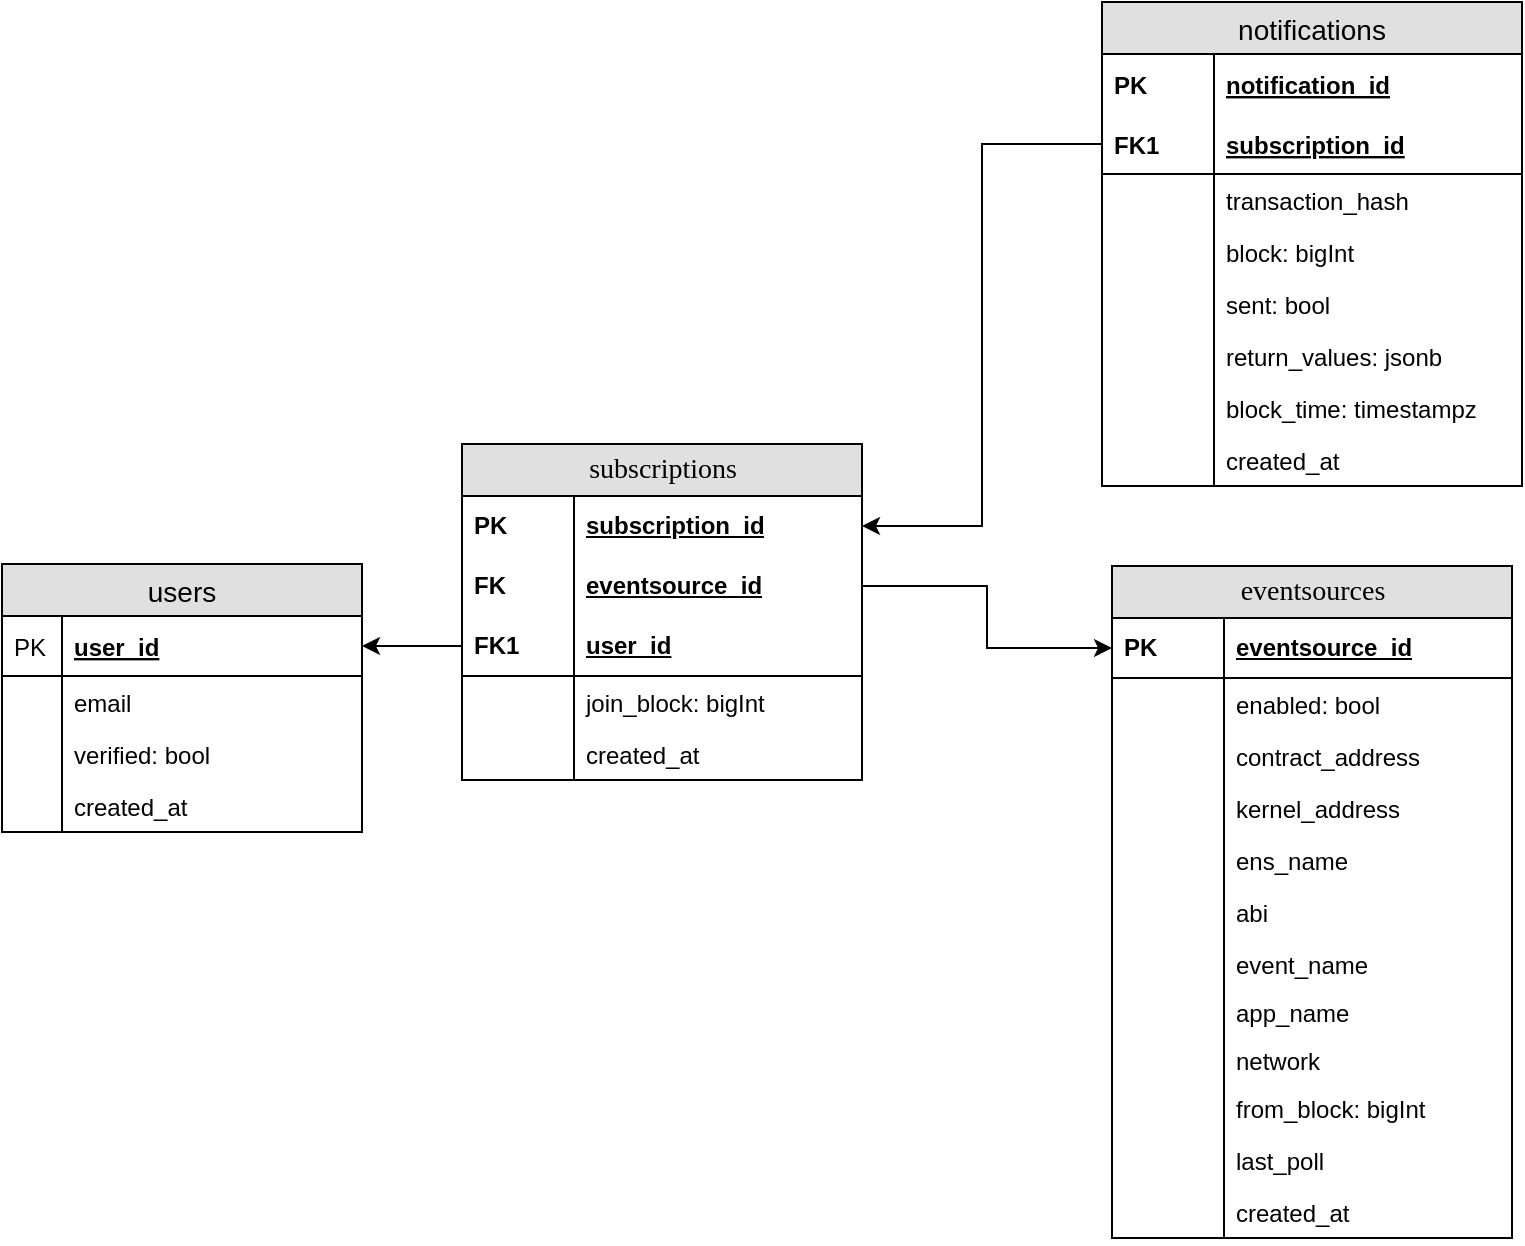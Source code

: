<mxfile version="11.1.2" type="device"><diagram name="Page-1" id="e56a1550-8fbb-45ad-956c-1786394a9013"><mxGraphModel dx="1666" dy="876" grid="1" gridSize="10" guides="1" tooltips="1" connect="1" arrows="1" fold="1" page="1" pageScale="1" pageWidth="1100" pageHeight="850" background="#ffffff" math="0" shadow="0"><root><mxCell id="0"/><mxCell id="1" parent="0"/><mxCell id="2e49270ec7c68f3f-41" value="subscriptions" style="swimlane;html=1;fontStyle=0;childLayout=stackLayout;horizontal=1;startSize=26;fillColor=#e0e0e0;horizontalStack=0;resizeParent=1;resizeLast=0;collapsible=1;marginBottom=0;swimlaneFillColor=#ffffff;align=center;rounded=0;shadow=0;comic=0;labelBackgroundColor=none;strokeColor=#000000;strokeWidth=1;fontFamily=Verdana;fontSize=14;fontColor=#000000;" parent="1" vertex="1"><mxGeometry x="320" y="287" width="200" height="168" as="geometry"/></mxCell><mxCell id="2e49270ec7c68f3f-42" value="subscription_id" style="shape=partialRectangle;top=0;left=0;right=0;bottom=0;html=1;align=left;verticalAlign=middle;fillColor=none;spacingLeft=60;spacingRight=4;whiteSpace=wrap;overflow=hidden;rotatable=0;points=[[0,0.5],[1,0.5]];portConstraint=eastwest;dropTarget=0;fontStyle=5;" parent="2e49270ec7c68f3f-41" vertex="1"><mxGeometry y="26" width="200" height="30" as="geometry"/></mxCell><mxCell id="2e49270ec7c68f3f-43" value="PK" style="shape=partialRectangle;fontStyle=1;top=0;left=0;bottom=0;html=1;fillColor=none;align=left;verticalAlign=middle;spacingLeft=4;spacingRight=4;whiteSpace=wrap;overflow=hidden;rotatable=0;points=[];portConstraint=eastwest;part=1;" parent="2e49270ec7c68f3f-42" vertex="1" connectable="0"><mxGeometry width="56" height="30" as="geometry"/></mxCell><mxCell id="7mUGzCAkFYUGgW1sMYX_-29" value="eventsource_id" style="shape=partialRectangle;top=0;left=0;right=0;bottom=0;html=1;align=left;verticalAlign=middle;fillColor=none;spacingLeft=60;spacingRight=4;whiteSpace=wrap;overflow=hidden;rotatable=0;points=[[0,0.5],[1,0.5]];portConstraint=eastwest;dropTarget=0;fontStyle=5;" parent="2e49270ec7c68f3f-41" vertex="1"><mxGeometry y="56" width="200" height="30" as="geometry"/></mxCell><mxCell id="7mUGzCAkFYUGgW1sMYX_-30" value="FK" style="shape=partialRectangle;fontStyle=1;top=0;left=0;bottom=0;html=1;fillColor=none;align=left;verticalAlign=middle;spacingLeft=4;spacingRight=4;whiteSpace=wrap;overflow=hidden;rotatable=0;points=[];portConstraint=eastwest;part=1;" parent="7mUGzCAkFYUGgW1sMYX_-29" vertex="1" connectable="0"><mxGeometry width="56" height="30" as="geometry"/></mxCell><mxCell id="2e49270ec7c68f3f-44" value="user_id" style="shape=partialRectangle;top=0;left=0;right=0;bottom=1;html=1;align=left;verticalAlign=middle;fillColor=none;spacingLeft=60;spacingRight=4;whiteSpace=wrap;overflow=hidden;rotatable=0;points=[[0,0.5],[1,0.5]];portConstraint=eastwest;dropTarget=0;fontStyle=5;" parent="2e49270ec7c68f3f-41" vertex="1"><mxGeometry y="86" width="200" height="30" as="geometry"/></mxCell><mxCell id="2e49270ec7c68f3f-45" value="FK1" style="shape=partialRectangle;fontStyle=1;top=0;left=0;bottom=0;html=1;fillColor=none;align=left;verticalAlign=middle;spacingLeft=4;spacingRight=4;whiteSpace=wrap;overflow=hidden;rotatable=0;points=[];portConstraint=eastwest;part=1;" parent="2e49270ec7c68f3f-44" vertex="1" connectable="0"><mxGeometry width="56" height="30" as="geometry"/></mxCell><mxCell id="7mUGzCAkFYUGgW1sMYX_-32" value="join_block: bigInt" style="shape=partialRectangle;top=0;left=0;right=0;bottom=0;align=left;verticalAlign=top;fillColor=none;spacingLeft=60;spacingRight=4;overflow=hidden;rotatable=0;points=[[0,0.5],[1,0.5]];portConstraint=eastwest;dropTarget=0;fontSize=12;" parent="2e49270ec7c68f3f-41" vertex="1"><mxGeometry y="116" width="200" height="26" as="geometry"/></mxCell><mxCell id="7mUGzCAkFYUGgW1sMYX_-33" value="" style="shape=partialRectangle;fontStyle=1;top=0;left=0;bottom=0;fillColor=none;align=left;verticalAlign=top;spacingLeft=4;spacingRight=4;overflow=hidden;rotatable=0;points=[];portConstraint=eastwest;part=1;fontSize=12;" parent="7mUGzCAkFYUGgW1sMYX_-32" vertex="1" connectable="0"><mxGeometry width="56" height="26" as="geometry"/></mxCell><mxCell id="ROi_bgyACbAXrc1ZJYdV-1" value="created_at" style="shape=partialRectangle;top=0;left=0;right=0;bottom=0;align=left;verticalAlign=top;fillColor=none;spacingLeft=60;spacingRight=4;overflow=hidden;rotatable=0;points=[[0,0.5],[1,0.5]];portConstraint=eastwest;dropTarget=0;fontSize=12;" parent="2e49270ec7c68f3f-41" vertex="1"><mxGeometry y="142" width="200" height="26" as="geometry"/></mxCell><mxCell id="ROi_bgyACbAXrc1ZJYdV-2" value="" style="shape=partialRectangle;fontStyle=1;top=0;left=0;bottom=0;fillColor=none;align=left;verticalAlign=top;spacingLeft=4;spacingRight=4;overflow=hidden;rotatable=0;points=[];portConstraint=eastwest;part=1;fontSize=12;" parent="ROi_bgyACbAXrc1ZJYdV-1" vertex="1" connectable="0"><mxGeometry width="56" height="26" as="geometry"/></mxCell><mxCell id="et4SiOxtKd-SNqZkhZ1A-27" value="notifications" style="swimlane;fontStyle=0;childLayout=stackLayout;horizontal=1;startSize=26;fillColor=#e0e0e0;horizontalStack=0;resizeParent=1;resizeParentMax=0;resizeLast=0;collapsible=1;marginBottom=0;swimlaneFillColor=#ffffff;align=center;fontSize=14;" parent="1" vertex="1"><mxGeometry x="640" y="66" width="210" height="242" as="geometry"/></mxCell><mxCell id="et4SiOxtKd-SNqZkhZ1A-28" value="notification_id" style="shape=partialRectangle;top=0;left=0;right=0;bottom=0;align=left;verticalAlign=middle;fillColor=none;spacingLeft=60;spacingRight=4;overflow=hidden;rotatable=0;points=[[0,0.5],[1,0.5]];portConstraint=eastwest;dropTarget=0;fontStyle=5;fontSize=12;" parent="et4SiOxtKd-SNqZkhZ1A-27" vertex="1"><mxGeometry y="26" width="210" height="30" as="geometry"/></mxCell><mxCell id="et4SiOxtKd-SNqZkhZ1A-29" value="PK" style="shape=partialRectangle;fontStyle=1;top=0;left=0;bottom=0;fillColor=none;align=left;verticalAlign=middle;spacingLeft=4;spacingRight=4;overflow=hidden;rotatable=0;points=[];portConstraint=eastwest;part=1;fontSize=12;" parent="et4SiOxtKd-SNqZkhZ1A-28" vertex="1" connectable="0"><mxGeometry width="56" height="30" as="geometry"/></mxCell><mxCell id="et4SiOxtKd-SNqZkhZ1A-30" value="subscription_id" style="shape=partialRectangle;top=0;left=0;right=0;bottom=1;align=left;verticalAlign=middle;fillColor=none;spacingLeft=60;spacingRight=4;overflow=hidden;rotatable=0;points=[[0,0.5],[1,0.5]];portConstraint=eastwest;dropTarget=0;fontStyle=5;fontSize=12;" parent="et4SiOxtKd-SNqZkhZ1A-27" vertex="1"><mxGeometry y="56" width="210" height="30" as="geometry"/></mxCell><mxCell id="et4SiOxtKd-SNqZkhZ1A-31" value="FK1" style="shape=partialRectangle;fontStyle=1;top=0;left=0;bottom=0;fillColor=none;align=left;verticalAlign=middle;spacingLeft=4;spacingRight=4;overflow=hidden;rotatable=0;points=[];portConstraint=eastwest;part=1;fontSize=12;" parent="et4SiOxtKd-SNqZkhZ1A-30" vertex="1" connectable="0"><mxGeometry width="56" height="30" as="geometry"/></mxCell><mxCell id="et4SiOxtKd-SNqZkhZ1A-39" value="transaction_hash" style="shape=partialRectangle;top=0;left=0;right=0;bottom=0;align=left;verticalAlign=top;fillColor=none;spacingLeft=60;spacingRight=4;overflow=hidden;rotatable=0;points=[[0,0.5],[1,0.5]];portConstraint=eastwest;dropTarget=0;fontSize=12;" parent="et4SiOxtKd-SNqZkhZ1A-27" vertex="1"><mxGeometry y="86" width="210" height="26" as="geometry"/></mxCell><mxCell id="et4SiOxtKd-SNqZkhZ1A-40" value="" style="shape=partialRectangle;fontStyle=1;top=0;left=0;bottom=0;fillColor=none;align=left;verticalAlign=top;spacingLeft=4;spacingRight=4;overflow=hidden;rotatable=0;points=[];portConstraint=eastwest;part=1;fontSize=12;" parent="et4SiOxtKd-SNqZkhZ1A-39" vertex="1" connectable="0"><mxGeometry width="56" height="26" as="geometry"/></mxCell><mxCell id="et4SiOxtKd-SNqZkhZ1A-32" value="block: bigInt" style="shape=partialRectangle;top=0;left=0;right=0;bottom=0;align=left;verticalAlign=top;fillColor=none;spacingLeft=60;spacingRight=4;overflow=hidden;rotatable=0;points=[[0,0.5],[1,0.5]];portConstraint=eastwest;dropTarget=0;fontSize=12;" parent="et4SiOxtKd-SNqZkhZ1A-27" vertex="1"><mxGeometry y="112" width="210" height="26" as="geometry"/></mxCell><mxCell id="et4SiOxtKd-SNqZkhZ1A-33" value="" style="shape=partialRectangle;top=0;left=0;bottom=0;fillColor=none;align=left;verticalAlign=top;spacingLeft=4;spacingRight=4;overflow=hidden;rotatable=0;points=[];portConstraint=eastwest;part=1;fontSize=12;" parent="et4SiOxtKd-SNqZkhZ1A-32" vertex="1" connectable="0"><mxGeometry width="56" height="26" as="geometry"/></mxCell><mxCell id="et4SiOxtKd-SNqZkhZ1A-41" value="sent: bool" style="shape=partialRectangle;top=0;left=0;right=0;bottom=0;align=left;verticalAlign=top;fillColor=none;spacingLeft=60;spacingRight=4;overflow=hidden;rotatable=0;points=[[0,0.5],[1,0.5]];portConstraint=eastwest;dropTarget=0;fontSize=12;" parent="et4SiOxtKd-SNqZkhZ1A-27" vertex="1"><mxGeometry y="138" width="210" height="26" as="geometry"/></mxCell><mxCell id="et4SiOxtKd-SNqZkhZ1A-42" value="" style="shape=partialRectangle;fontStyle=1;top=0;left=0;bottom=0;fillColor=none;align=left;verticalAlign=top;spacingLeft=4;spacingRight=4;overflow=hidden;rotatable=0;points=[];portConstraint=eastwest;part=1;fontSize=12;" parent="et4SiOxtKd-SNqZkhZ1A-41" vertex="1" connectable="0"><mxGeometry width="56" height="26" as="geometry"/></mxCell><mxCell id="oi-b6aEchut16PTEjvhe-1" value="return_values: jsonb" style="shape=partialRectangle;top=0;left=0;right=0;bottom=0;align=left;verticalAlign=top;fillColor=none;spacingLeft=60;spacingRight=4;overflow=hidden;rotatable=0;points=[[0,0.5],[1,0.5]];portConstraint=eastwest;dropTarget=0;fontSize=12;" parent="et4SiOxtKd-SNqZkhZ1A-27" vertex="1"><mxGeometry y="164" width="210" height="26" as="geometry"/></mxCell><mxCell id="oi-b6aEchut16PTEjvhe-2" value="" style="shape=partialRectangle;fontStyle=1;top=0;left=0;bottom=0;fillColor=none;align=left;verticalAlign=top;spacingLeft=4;spacingRight=4;overflow=hidden;rotatable=0;points=[];portConstraint=eastwest;part=1;fontSize=12;" parent="oi-b6aEchut16PTEjvhe-1" vertex="1" connectable="0"><mxGeometry width="56" height="26" as="geometry"/></mxCell><mxCell id="ROi_bgyACbAXrc1ZJYdV-12" value="block_time: timestampz&#10;" style="shape=partialRectangle;top=0;left=0;right=0;bottom=0;align=left;verticalAlign=top;fillColor=none;spacingLeft=60;spacingRight=4;overflow=hidden;rotatable=0;points=[[0,0.5],[1,0.5]];portConstraint=eastwest;dropTarget=0;fontSize=12;" parent="et4SiOxtKd-SNqZkhZ1A-27" vertex="1"><mxGeometry y="190" width="210" height="26" as="geometry"/></mxCell><mxCell id="ROi_bgyACbAXrc1ZJYdV-13" value="" style="shape=partialRectangle;fontStyle=1;top=0;left=0;bottom=0;fillColor=none;align=left;verticalAlign=top;spacingLeft=4;spacingRight=4;overflow=hidden;rotatable=0;points=[];portConstraint=eastwest;part=1;fontSize=12;" parent="ROi_bgyACbAXrc1ZJYdV-12" vertex="1" connectable="0"><mxGeometry width="56" height="26" as="geometry"/></mxCell><mxCell id="zOaX-7k4tcrEddvPBCO_-24" value="created_at" style="shape=partialRectangle;top=0;left=0;right=0;bottom=0;align=left;verticalAlign=top;fillColor=none;spacingLeft=60;spacingRight=4;overflow=hidden;rotatable=0;points=[[0,0.5],[1,0.5]];portConstraint=eastwest;dropTarget=0;fontSize=12;" parent="et4SiOxtKd-SNqZkhZ1A-27" vertex="1"><mxGeometry y="216" width="210" height="26" as="geometry"/></mxCell><mxCell id="zOaX-7k4tcrEddvPBCO_-25" value="" style="shape=partialRectangle;fontStyle=1;top=0;left=0;bottom=0;fillColor=none;align=left;verticalAlign=top;spacingLeft=4;spacingRight=4;overflow=hidden;rotatable=0;points=[];portConstraint=eastwest;part=1;fontSize=12;" parent="zOaX-7k4tcrEddvPBCO_-24" vertex="1" connectable="0"><mxGeometry width="56" height="26" as="geometry"/></mxCell><mxCell id="et4SiOxtKd-SNqZkhZ1A-38" style="edgeStyle=orthogonalEdgeStyle;rounded=0;orthogonalLoop=1;jettySize=auto;html=1;exitX=0;exitY=0.5;exitDx=0;exitDy=0;entryX=1;entryY=0.5;entryDx=0;entryDy=0;" parent="1" source="2e49270ec7c68f3f-44" target="et4SiOxtKd-SNqZkhZ1A-61" edge="1"><mxGeometry relative="1" as="geometry"><mxPoint x="280" y="125" as="targetPoint"/></mxGeometry></mxCell><mxCell id="et4SiOxtKd-SNqZkhZ1A-60" value="users" style="swimlane;fontStyle=0;childLayout=stackLayout;horizontal=1;startSize=26;fillColor=#e0e0e0;horizontalStack=0;resizeParent=1;resizeParentMax=0;resizeLast=0;collapsible=1;marginBottom=0;swimlaneFillColor=#ffffff;align=center;fontSize=14;" parent="1" vertex="1"><mxGeometry x="90" y="347" width="180" height="134" as="geometry"/></mxCell><mxCell id="et4SiOxtKd-SNqZkhZ1A-61" value="user_id" style="shape=partialRectangle;top=0;left=0;right=0;bottom=1;align=left;verticalAlign=middle;fillColor=none;spacingLeft=34;spacingRight=4;overflow=hidden;rotatable=0;points=[[0,0.5],[1,0.5]];portConstraint=eastwest;dropTarget=0;fontStyle=5;fontSize=12;" parent="et4SiOxtKd-SNqZkhZ1A-60" vertex="1"><mxGeometry y="26" width="180" height="30" as="geometry"/></mxCell><mxCell id="et4SiOxtKd-SNqZkhZ1A-62" value="PK" style="shape=partialRectangle;top=0;left=0;bottom=0;fillColor=none;align=left;verticalAlign=middle;spacingLeft=4;spacingRight=4;overflow=hidden;rotatable=0;points=[];portConstraint=eastwest;part=1;fontSize=12;" parent="et4SiOxtKd-SNqZkhZ1A-61" vertex="1" connectable="0"><mxGeometry width="30" height="30" as="geometry"/></mxCell><mxCell id="et4SiOxtKd-SNqZkhZ1A-63" value="email" style="shape=partialRectangle;top=0;left=0;right=0;bottom=0;align=left;verticalAlign=top;fillColor=none;spacingLeft=34;spacingRight=4;overflow=hidden;rotatable=0;points=[[0,0.5],[1,0.5]];portConstraint=eastwest;dropTarget=0;fontSize=12;" parent="et4SiOxtKd-SNqZkhZ1A-60" vertex="1"><mxGeometry y="56" width="180" height="26" as="geometry"/></mxCell><mxCell id="et4SiOxtKd-SNqZkhZ1A-64" value="" style="shape=partialRectangle;top=0;left=0;bottom=0;fillColor=none;align=left;verticalAlign=top;spacingLeft=4;spacingRight=4;overflow=hidden;rotatable=0;points=[];portConstraint=eastwest;part=1;fontSize=12;" parent="et4SiOxtKd-SNqZkhZ1A-63" vertex="1" connectable="0"><mxGeometry width="30" height="26" as="geometry"/></mxCell><mxCell id="et4SiOxtKd-SNqZkhZ1A-77" value="verified: bool" style="shape=partialRectangle;top=0;left=0;right=0;bottom=0;align=left;verticalAlign=top;fillColor=none;spacingLeft=34;spacingRight=4;overflow=hidden;rotatable=0;points=[[0,0.5],[1,0.5]];portConstraint=eastwest;dropTarget=0;fontSize=12;" parent="et4SiOxtKd-SNqZkhZ1A-60" vertex="1"><mxGeometry y="82" width="180" height="26" as="geometry"/></mxCell><mxCell id="et4SiOxtKd-SNqZkhZ1A-78" value="" style="shape=partialRectangle;top=0;left=0;bottom=0;fillColor=none;align=left;verticalAlign=top;spacingLeft=4;spacingRight=4;overflow=hidden;rotatable=0;points=[];portConstraint=eastwest;part=1;fontSize=12;" parent="et4SiOxtKd-SNqZkhZ1A-77" vertex="1" connectable="0"><mxGeometry width="30" height="26" as="geometry"/></mxCell><mxCell id="et4SiOxtKd-SNqZkhZ1A-67" value="created_at" style="shape=partialRectangle;top=0;left=0;right=0;bottom=0;align=left;verticalAlign=top;fillColor=none;spacingLeft=34;spacingRight=4;overflow=hidden;rotatable=0;points=[[0,0.5],[1,0.5]];portConstraint=eastwest;dropTarget=0;fontSize=12;" parent="et4SiOxtKd-SNqZkhZ1A-60" vertex="1"><mxGeometry y="108" width="180" height="26" as="geometry"/></mxCell><mxCell id="et4SiOxtKd-SNqZkhZ1A-68" value="" style="shape=partialRectangle;top=0;left=0;bottom=0;fillColor=none;align=left;verticalAlign=top;spacingLeft=4;spacingRight=4;overflow=hidden;rotatable=0;points=[];portConstraint=eastwest;part=1;fontSize=12;" parent="et4SiOxtKd-SNqZkhZ1A-67" vertex="1" connectable="0"><mxGeometry width="30" height="26" as="geometry"/></mxCell><mxCell id="7mUGzCAkFYUGgW1sMYX_-2" value="eventsources&lt;br&gt;" style="swimlane;html=1;fontStyle=0;childLayout=stackLayout;horizontal=1;startSize=26;fillColor=#e0e0e0;horizontalStack=0;resizeParent=1;resizeLast=0;collapsible=1;marginBottom=0;swimlaneFillColor=#ffffff;align=center;rounded=0;shadow=0;comic=0;labelBackgroundColor=none;strokeColor=#000000;strokeWidth=1;fontFamily=Verdana;fontSize=14;fontColor=#000000;" parent="1" vertex="1"><mxGeometry x="645" y="348" width="200" height="336" as="geometry"/></mxCell><mxCell id="7mUGzCAkFYUGgW1sMYX_-3" value="eventsource_id" style="shape=partialRectangle;top=0;left=0;right=0;bottom=1;html=1;align=left;verticalAlign=middle;fillColor=none;spacingLeft=60;spacingRight=4;whiteSpace=wrap;overflow=hidden;rotatable=0;points=[[0,0.5],[1,0.5]];portConstraint=eastwest;dropTarget=0;fontStyle=5;" parent="7mUGzCAkFYUGgW1sMYX_-2" vertex="1"><mxGeometry y="26" width="200" height="30" as="geometry"/></mxCell><mxCell id="7mUGzCAkFYUGgW1sMYX_-4" value="PK" style="shape=partialRectangle;fontStyle=1;top=0;left=0;bottom=0;html=1;fillColor=none;align=left;verticalAlign=middle;spacingLeft=4;spacingRight=4;whiteSpace=wrap;overflow=hidden;rotatable=0;points=[];portConstraint=eastwest;part=1;" parent="7mUGzCAkFYUGgW1sMYX_-3" vertex="1" connectable="0"><mxGeometry width="56" height="30" as="geometry"/></mxCell><mxCell id="zOaX-7k4tcrEddvPBCO_-26" value="enabled: bool" style="shape=partialRectangle;top=0;left=0;right=0;bottom=0;align=left;verticalAlign=top;fillColor=none;spacingLeft=60;spacingRight=4;overflow=hidden;rotatable=0;points=[[0,0.5],[1,0.5]];portConstraint=eastwest;dropTarget=0;fontSize=12;" parent="7mUGzCAkFYUGgW1sMYX_-2" vertex="1"><mxGeometry y="56" width="200" height="26" as="geometry"/></mxCell><mxCell id="zOaX-7k4tcrEddvPBCO_-27" value="" style="shape=partialRectangle;fontStyle=1;top=0;left=0;bottom=0;fillColor=none;align=left;verticalAlign=top;spacingLeft=4;spacingRight=4;overflow=hidden;rotatable=0;points=[];portConstraint=eastwest;part=1;fontSize=12;" parent="zOaX-7k4tcrEddvPBCO_-26" vertex="1" connectable="0"><mxGeometry width="56" height="26" as="geometry"/></mxCell><mxCell id="7mUGzCAkFYUGgW1sMYX_-9" value="contract_address" style="shape=partialRectangle;top=0;left=0;right=0;bottom=0;align=left;verticalAlign=top;fillColor=none;spacingLeft=60;spacingRight=4;overflow=hidden;rotatable=0;points=[[0,0.5],[1,0.5]];portConstraint=eastwest;dropTarget=0;fontSize=12;" parent="7mUGzCAkFYUGgW1sMYX_-2" vertex="1"><mxGeometry y="82" width="200" height="26" as="geometry"/></mxCell><mxCell id="7mUGzCAkFYUGgW1sMYX_-10" value="" style="shape=partialRectangle;fontStyle=1;top=0;left=0;bottom=0;fillColor=none;align=left;verticalAlign=top;spacingLeft=4;spacingRight=4;overflow=hidden;rotatable=0;points=[];portConstraint=eastwest;part=1;fontSize=12;" parent="7mUGzCAkFYUGgW1sMYX_-9" vertex="1" connectable="0"><mxGeometry width="56" height="26" as="geometry"/></mxCell><mxCell id="oi-b6aEchut16PTEjvhe-4" value="kernel_address" style="shape=partialRectangle;top=0;left=0;right=0;bottom=0;align=left;verticalAlign=top;fillColor=none;spacingLeft=60;spacingRight=4;overflow=hidden;rotatable=0;points=[[0,0.5],[1,0.5]];portConstraint=eastwest;dropTarget=0;fontSize=12;" parent="7mUGzCAkFYUGgW1sMYX_-2" vertex="1"><mxGeometry y="108" width="200" height="26" as="geometry"/></mxCell><mxCell id="oi-b6aEchut16PTEjvhe-5" value="" style="shape=partialRectangle;fontStyle=1;top=0;left=0;bottom=0;fillColor=none;align=left;verticalAlign=top;spacingLeft=4;spacingRight=4;overflow=hidden;rotatable=0;points=[];portConstraint=eastwest;part=1;fontSize=12;" parent="oi-b6aEchut16PTEjvhe-4" vertex="1" connectable="0"><mxGeometry width="56" height="26" as="geometry"/></mxCell><mxCell id="1DLEqX4D1f8all7tW95g-1" value="ens_name" style="shape=partialRectangle;top=0;left=0;right=0;bottom=0;align=left;verticalAlign=top;fillColor=none;spacingLeft=60;spacingRight=4;overflow=hidden;rotatable=0;points=[[0,0.5],[1,0.5]];portConstraint=eastwest;dropTarget=0;fontSize=12;" vertex="1" parent="7mUGzCAkFYUGgW1sMYX_-2"><mxGeometry y="134" width="200" height="26" as="geometry"/></mxCell><mxCell id="1DLEqX4D1f8all7tW95g-2" value="" style="shape=partialRectangle;fontStyle=1;top=0;left=0;bottom=0;fillColor=none;align=left;verticalAlign=top;spacingLeft=4;spacingRight=4;overflow=hidden;rotatable=0;points=[];portConstraint=eastwest;part=1;fontSize=12;" vertex="1" connectable="0" parent="1DLEqX4D1f8all7tW95g-1"><mxGeometry width="56" height="26" as="geometry"/></mxCell><mxCell id="7mUGzCAkFYUGgW1sMYX_-17" value="abi" style="shape=partialRectangle;top=0;left=0;right=0;bottom=0;align=left;verticalAlign=top;fillColor=none;spacingLeft=60;spacingRight=4;overflow=hidden;rotatable=0;points=[[0,0.5],[1,0.5]];portConstraint=eastwest;dropTarget=0;fontSize=12;" parent="7mUGzCAkFYUGgW1sMYX_-2" vertex="1"><mxGeometry y="160" width="200" height="26" as="geometry"/></mxCell><mxCell id="7mUGzCAkFYUGgW1sMYX_-18" value="" style="shape=partialRectangle;fontStyle=1;top=0;left=0;bottom=0;fillColor=none;align=left;verticalAlign=top;spacingLeft=4;spacingRight=4;overflow=hidden;rotatable=0;points=[];portConstraint=eastwest;part=1;fontSize=12;" parent="7mUGzCAkFYUGgW1sMYX_-17" vertex="1" connectable="0"><mxGeometry width="56" height="26" as="geometry"/></mxCell><mxCell id="7mUGzCAkFYUGgW1sMYX_-7" value="event_name" style="shape=partialRectangle;top=0;left=0;right=0;bottom=0;align=left;verticalAlign=top;fillColor=none;spacingLeft=60;spacingRight=4;overflow=hidden;rotatable=0;points=[[0,0.5],[1,0.5]];portConstraint=eastwest;dropTarget=0;fontSize=12;" parent="7mUGzCAkFYUGgW1sMYX_-2" vertex="1"><mxGeometry y="186" width="200" height="24" as="geometry"/></mxCell><mxCell id="7mUGzCAkFYUGgW1sMYX_-8" value="" style="shape=partialRectangle;fontStyle=1;top=0;left=0;bottom=0;fillColor=none;align=left;verticalAlign=top;spacingLeft=4;spacingRight=4;overflow=hidden;rotatable=0;points=[];portConstraint=eastwest;part=1;fontSize=12;" parent="7mUGzCAkFYUGgW1sMYX_-7" vertex="1" connectable="0"><mxGeometry width="56" height="24" as="geometry"/></mxCell><mxCell id="zOaX-7k4tcrEddvPBCO_-1" value="app_name" style="shape=partialRectangle;top=0;left=0;right=0;bottom=0;align=left;verticalAlign=top;fillColor=none;spacingLeft=60;spacingRight=4;overflow=hidden;rotatable=0;points=[[0,0.5],[1,0.5]];portConstraint=eastwest;dropTarget=0;fontSize=12;" parent="7mUGzCAkFYUGgW1sMYX_-2" vertex="1"><mxGeometry y="210" width="200" height="24" as="geometry"/></mxCell><mxCell id="zOaX-7k4tcrEddvPBCO_-2" value="" style="shape=partialRectangle;fontStyle=1;top=0;left=0;bottom=0;fillColor=none;align=left;verticalAlign=top;spacingLeft=4;spacingRight=4;overflow=hidden;rotatable=0;points=[];portConstraint=eastwest;part=1;fontSize=12;" parent="zOaX-7k4tcrEddvPBCO_-1" vertex="1" connectable="0"><mxGeometry width="56" height="24" as="geometry"/></mxCell><mxCell id="zOaX-7k4tcrEddvPBCO_-20" value="network" style="shape=partialRectangle;top=0;left=0;right=0;bottom=0;align=left;verticalAlign=top;fillColor=none;spacingLeft=60;spacingRight=4;overflow=hidden;rotatable=0;points=[[0,0.5],[1,0.5]];portConstraint=eastwest;dropTarget=0;fontSize=12;" parent="7mUGzCAkFYUGgW1sMYX_-2" vertex="1"><mxGeometry y="234" width="200" height="24" as="geometry"/></mxCell><mxCell id="zOaX-7k4tcrEddvPBCO_-21" value="" style="shape=partialRectangle;fontStyle=1;top=0;left=0;bottom=0;fillColor=none;align=left;verticalAlign=top;spacingLeft=4;spacingRight=4;overflow=hidden;rotatable=0;points=[];portConstraint=eastwest;part=1;fontSize=12;" parent="zOaX-7k4tcrEddvPBCO_-20" vertex="1" connectable="0"><mxGeometry width="56" height="24" as="geometry"/></mxCell><mxCell id="et4SiOxtKd-SNqZkhZ1A-12" value="from_block: bigInt" style="shape=partialRectangle;top=0;left=0;right=0;bottom=0;align=left;verticalAlign=top;fillColor=none;spacingLeft=60;spacingRight=4;overflow=hidden;rotatable=0;points=[[0,0.5],[1,0.5]];portConstraint=eastwest;dropTarget=0;fontSize=12;" parent="7mUGzCAkFYUGgW1sMYX_-2" vertex="1"><mxGeometry y="258" width="200" height="26" as="geometry"/></mxCell><mxCell id="et4SiOxtKd-SNqZkhZ1A-13" value="" style="shape=partialRectangle;fontStyle=1;top=0;left=0;bottom=0;fillColor=none;align=left;verticalAlign=top;spacingLeft=4;spacingRight=4;overflow=hidden;rotatable=0;points=[];portConstraint=eastwest;part=1;fontSize=12;" parent="et4SiOxtKd-SNqZkhZ1A-12" vertex="1" connectable="0"><mxGeometry width="56" height="26" as="geometry"/></mxCell><mxCell id="et4SiOxtKd-SNqZkhZ1A-14" value="last_poll" style="shape=partialRectangle;top=0;left=0;right=0;bottom=0;align=left;verticalAlign=top;fillColor=none;spacingLeft=60;spacingRight=4;overflow=hidden;rotatable=0;points=[[0,0.5],[1,0.5]];portConstraint=eastwest;dropTarget=0;fontSize=12;" parent="7mUGzCAkFYUGgW1sMYX_-2" vertex="1"><mxGeometry y="284" width="200" height="26" as="geometry"/></mxCell><mxCell id="et4SiOxtKd-SNqZkhZ1A-15" value="" style="shape=partialRectangle;fontStyle=1;top=0;left=0;bottom=0;fillColor=none;align=left;verticalAlign=top;spacingLeft=4;spacingRight=4;overflow=hidden;rotatable=0;points=[];portConstraint=eastwest;part=1;fontSize=12;" parent="et4SiOxtKd-SNqZkhZ1A-14" vertex="1" connectable="0"><mxGeometry width="56" height="26" as="geometry"/></mxCell><mxCell id="7mUGzCAkFYUGgW1sMYX_-19" value="created_at" style="shape=partialRectangle;top=0;left=0;right=0;bottom=0;align=left;verticalAlign=top;fillColor=none;spacingLeft=60;spacingRight=4;overflow=hidden;rotatable=0;points=[[0,0.5],[1,0.5]];portConstraint=eastwest;dropTarget=0;fontSize=12;" parent="7mUGzCAkFYUGgW1sMYX_-2" vertex="1"><mxGeometry y="310" width="200" height="26" as="geometry"/></mxCell><mxCell id="7mUGzCAkFYUGgW1sMYX_-20" value="" style="shape=partialRectangle;fontStyle=1;top=0;left=0;bottom=0;fillColor=none;align=left;verticalAlign=top;spacingLeft=4;spacingRight=4;overflow=hidden;rotatable=0;points=[];portConstraint=eastwest;part=1;fontSize=12;" parent="7mUGzCAkFYUGgW1sMYX_-19" vertex="1" connectable="0"><mxGeometry width="56" height="26" as="geometry"/></mxCell><mxCell id="7mUGzCAkFYUGgW1sMYX_-31" style="edgeStyle=orthogonalEdgeStyle;rounded=0;orthogonalLoop=1;jettySize=auto;html=1;exitX=1;exitY=0.5;exitDx=0;exitDy=0;entryX=0;entryY=0.5;entryDx=0;entryDy=0;" parent="1" source="7mUGzCAkFYUGgW1sMYX_-29" target="7mUGzCAkFYUGgW1sMYX_-3" edge="1"><mxGeometry relative="1" as="geometry"/></mxCell><mxCell id="7mUGzCAkFYUGgW1sMYX_-36" style="edgeStyle=orthogonalEdgeStyle;rounded=0;orthogonalLoop=1;jettySize=auto;html=1;exitX=0;exitY=0.5;exitDx=0;exitDy=0;entryX=1;entryY=0.5;entryDx=0;entryDy=0;" parent="1" source="et4SiOxtKd-SNqZkhZ1A-30" target="2e49270ec7c68f3f-42" edge="1"><mxGeometry relative="1" as="geometry"/></mxCell></root></mxGraphModel></diagram></mxfile>